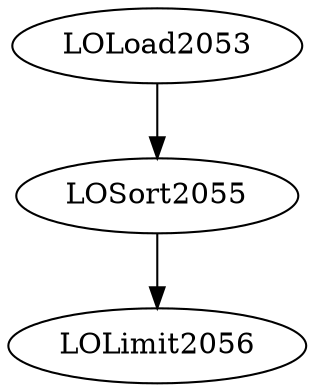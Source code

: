 digraph graph1 {
    LOLoad2053 -> LOSort2055;
    LOSort2055 [limit="-1"];
    LOSort2055 -> LOLimit2056;
    LOLimit2056 [limit="10"];
}
